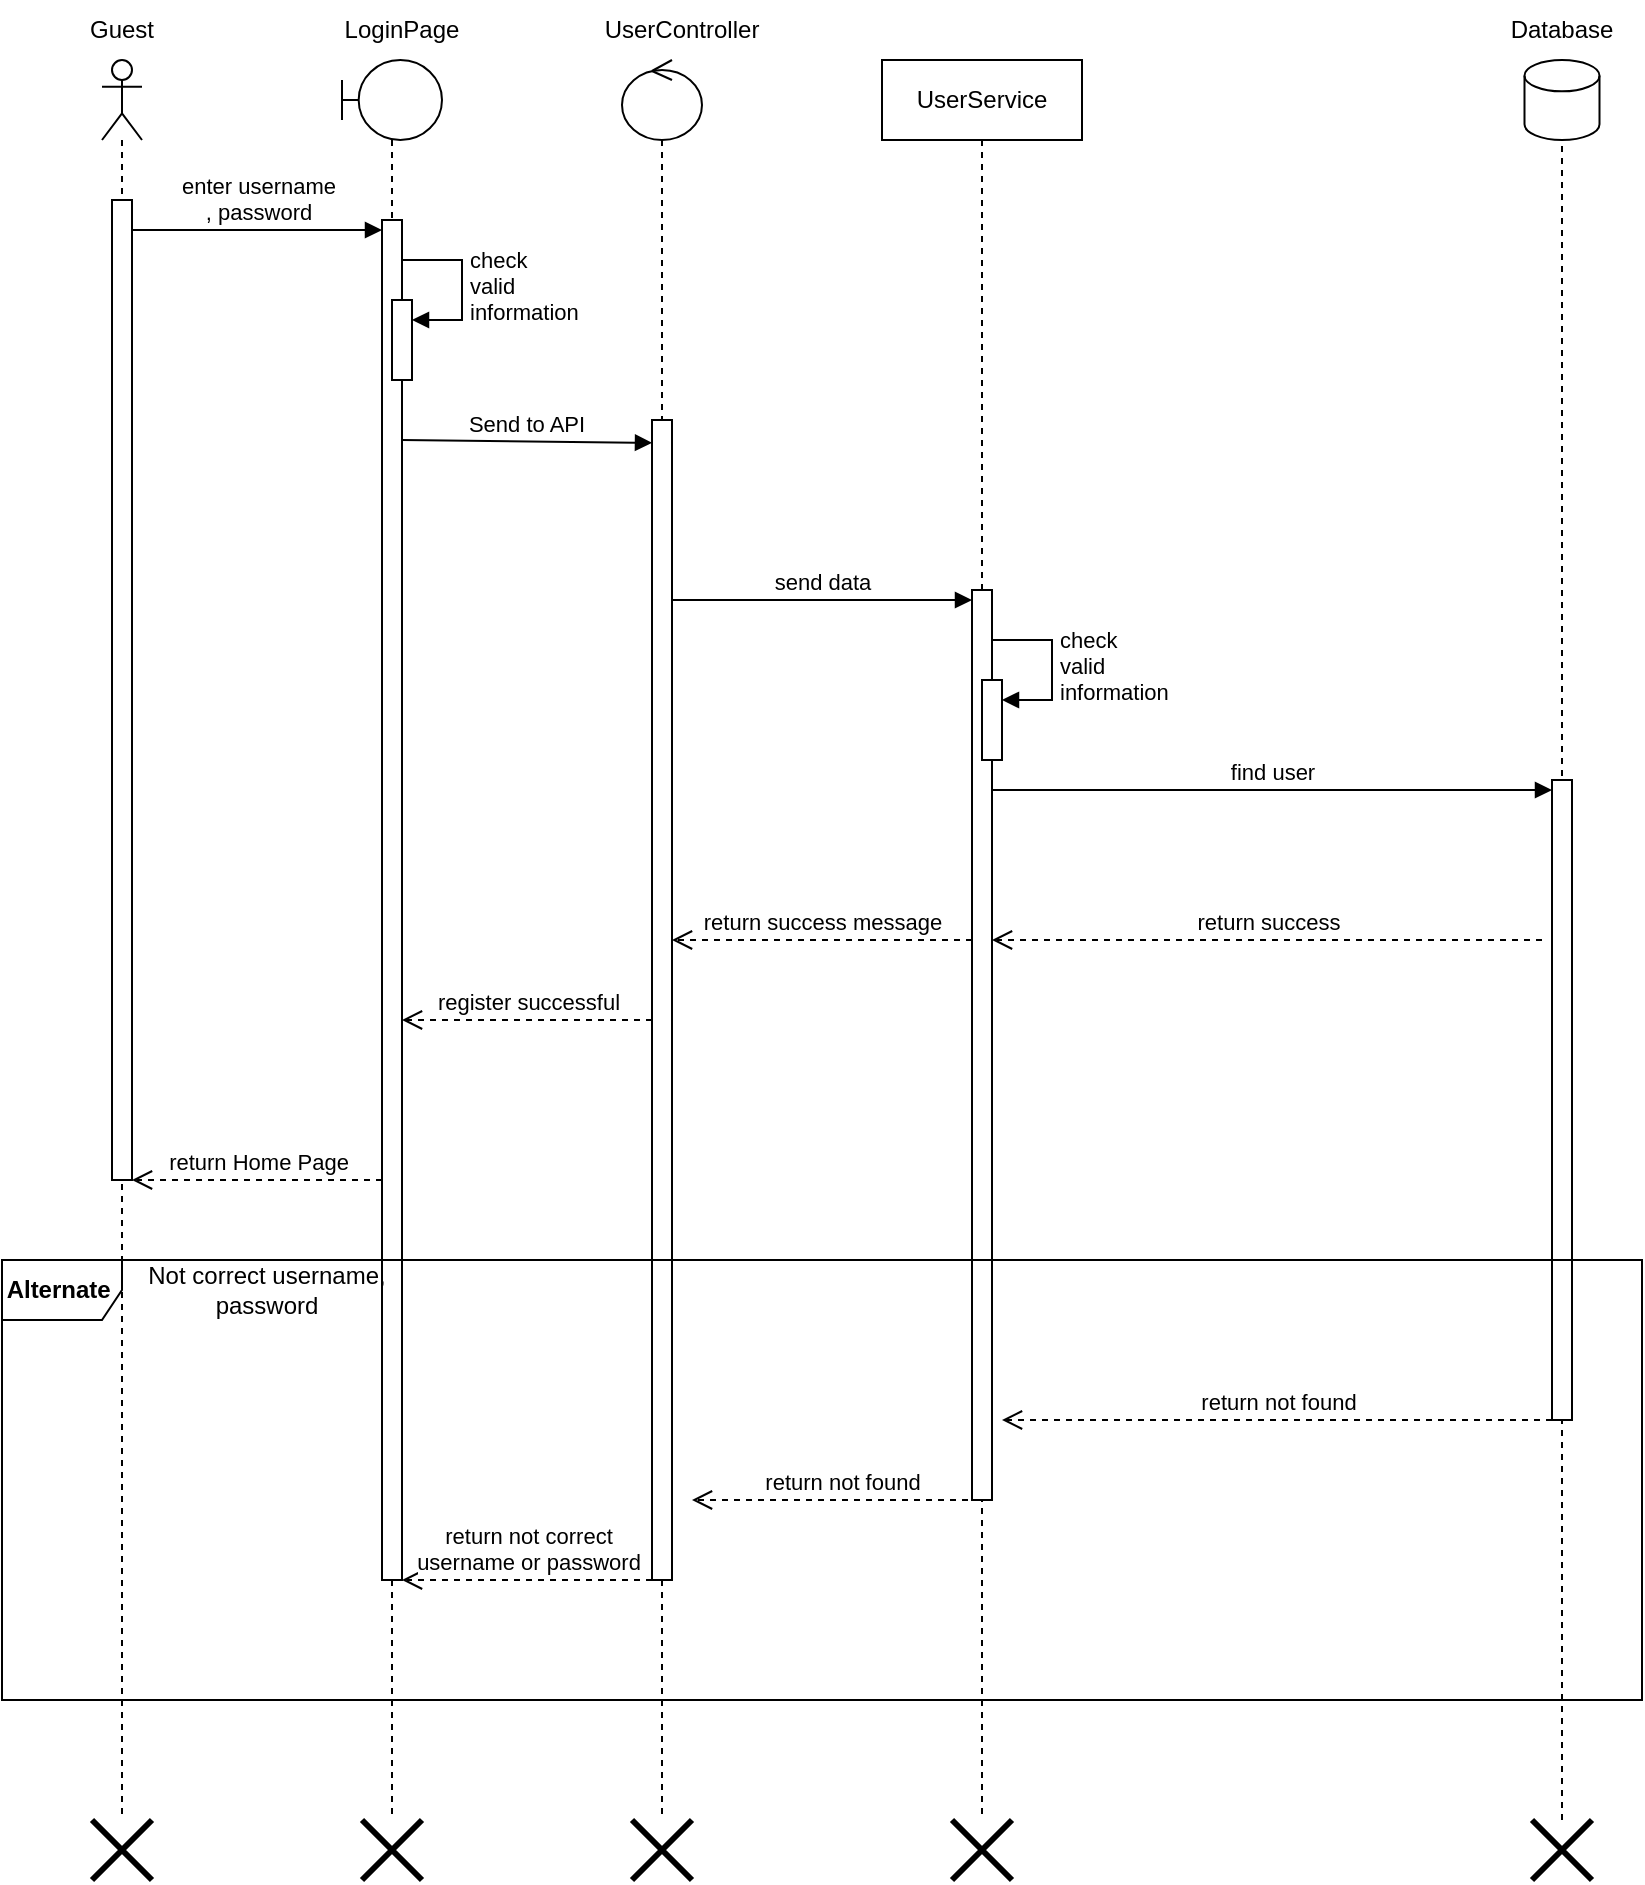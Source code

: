 <mxfile version="22.1.16" type="device">
  <diagram name="Page-1" id="5qPg77KTRrQa-3bE_Wxb">
    <mxGraphModel dx="1050" dy="638" grid="1" gridSize="10" guides="1" tooltips="1" connect="1" arrows="1" fold="1" page="1" pageScale="1" pageWidth="850" pageHeight="1100" background="#ffffff" math="0" shadow="0">
      <root>
        <mxCell id="0" />
        <mxCell id="1" parent="0" />
        <mxCell id="A3MJr2c6K79rPK8wsjj--1" value="" style="shape=umlLifeline;perimeter=lifelinePerimeter;whiteSpace=wrap;html=1;container=1;dropTarget=0;collapsible=0;recursiveResize=0;outlineConnect=0;portConstraint=eastwest;newEdgeStyle={&quot;curved&quot;:0,&quot;rounded&quot;:0};participant=umlActor;" parent="1" vertex="1">
          <mxGeometry x="70" y="80" width="20" height="880" as="geometry" />
        </mxCell>
        <mxCell id="A3MJr2c6K79rPK8wsjj--2" value="" style="html=1;points=[[0,0,0,0,5],[0,1,0,0,-5],[1,0,0,0,5],[1,1,0,0,-5]];perimeter=orthogonalPerimeter;outlineConnect=0;targetShapes=umlLifeline;portConstraint=eastwest;newEdgeStyle={&quot;curved&quot;:0,&quot;rounded&quot;:0};" parent="A3MJr2c6K79rPK8wsjj--1" vertex="1">
          <mxGeometry x="5" y="70" width="10" height="490" as="geometry" />
        </mxCell>
        <mxCell id="A3MJr2c6K79rPK8wsjj--3" value="Guest" style="text;html=1;strokeColor=none;fillColor=none;align=center;verticalAlign=middle;whiteSpace=wrap;rounded=0;" parent="1" vertex="1">
          <mxGeometry x="50" y="50" width="60" height="30" as="geometry" />
        </mxCell>
        <mxCell id="A3MJr2c6K79rPK8wsjj--4" value="" style="shape=umlLifeline;perimeter=lifelinePerimeter;whiteSpace=wrap;html=1;container=1;dropTarget=0;collapsible=0;recursiveResize=0;outlineConnect=0;portConstraint=eastwest;newEdgeStyle={&quot;curved&quot;:0,&quot;rounded&quot;:0};participant=umlBoundary;" parent="1" vertex="1">
          <mxGeometry x="190" y="80" width="50" height="880" as="geometry" />
        </mxCell>
        <mxCell id="A3MJr2c6K79rPK8wsjj--5" value="" style="html=1;points=[[0,0,0,0,5],[0,1,0,0,-5],[1,0,0,0,5],[1,1,0,0,-5]];perimeter=orthogonalPerimeter;outlineConnect=0;targetShapes=umlLifeline;portConstraint=eastwest;newEdgeStyle={&quot;curved&quot;:0,&quot;rounded&quot;:0};" parent="A3MJr2c6K79rPK8wsjj--4" vertex="1">
          <mxGeometry x="20" y="80" width="10" height="680" as="geometry" />
        </mxCell>
        <mxCell id="A3MJr2c6K79rPK8wsjj--6" value="" style="html=1;points=[[0,0,0,0,5],[0,1,0,0,-5],[1,0,0,0,5],[1,1,0,0,-5]];perimeter=orthogonalPerimeter;outlineConnect=0;targetShapes=umlLifeline;portConstraint=eastwest;newEdgeStyle={&quot;curved&quot;:0,&quot;rounded&quot;:0};" parent="A3MJr2c6K79rPK8wsjj--4" vertex="1">
          <mxGeometry x="25" y="120" width="10" height="40" as="geometry" />
        </mxCell>
        <mxCell id="A3MJr2c6K79rPK8wsjj--7" value="check &lt;br&gt;valid &lt;br&gt;information" style="html=1;align=left;spacingLeft=2;endArrow=block;rounded=0;edgeStyle=orthogonalEdgeStyle;curved=0;rounded=0;" parent="A3MJr2c6K79rPK8wsjj--4" target="A3MJr2c6K79rPK8wsjj--6" edge="1">
          <mxGeometry relative="1" as="geometry">
            <mxPoint x="30" y="100" as="sourcePoint" />
            <Array as="points">
              <mxPoint x="60" y="130" />
            </Array>
          </mxGeometry>
        </mxCell>
        <mxCell id="A3MJr2c6K79rPK8wsjj--8" value="LoginPage" style="text;html=1;strokeColor=none;fillColor=none;align=center;verticalAlign=middle;whiteSpace=wrap;rounded=0;" parent="1" vertex="1">
          <mxGeometry x="190" y="50" width="60" height="30" as="geometry" />
        </mxCell>
        <mxCell id="A3MJr2c6K79rPK8wsjj--9" value="enter username&lt;br&gt;, password" style="html=1;verticalAlign=bottom;startArrow=none;endArrow=block;startSize=8;curved=0;rounded=0;entryX=0;entryY=0;entryDx=0;entryDy=5;startFill=0;" parent="1" source="A3MJr2c6K79rPK8wsjj--2" target="A3MJr2c6K79rPK8wsjj--5" edge="1">
          <mxGeometry relative="1" as="geometry">
            <mxPoint x="90" y="165" as="sourcePoint" />
          </mxGeometry>
        </mxCell>
        <mxCell id="A3MJr2c6K79rPK8wsjj--10" value="Send to API" style="html=1;verticalAlign=bottom;startArrow=none;endArrow=block;startSize=8;curved=0;rounded=0;entryX=0;entryY=0.063;entryDx=0;entryDy=0;entryPerimeter=0;startFill=0;" parent="1" edge="1">
          <mxGeometry relative="1" as="geometry">
            <mxPoint x="220" y="270" as="sourcePoint" />
            <mxPoint x="345" y="271.42" as="targetPoint" />
          </mxGeometry>
        </mxCell>
        <mxCell id="A3MJr2c6K79rPK8wsjj--11" value="" style="shape=umlLifeline;perimeter=lifelinePerimeter;whiteSpace=wrap;html=1;container=1;dropTarget=0;collapsible=0;recursiveResize=0;outlineConnect=0;portConstraint=eastwest;newEdgeStyle={&quot;curved&quot;:0,&quot;rounded&quot;:0};participant=umlControl;" parent="1" vertex="1">
          <mxGeometry x="330" y="80" width="40" height="880" as="geometry" />
        </mxCell>
        <mxCell id="A3MJr2c6K79rPK8wsjj--12" value="" style="html=1;points=[[0,0,0,0,5],[0,1,0,0,-5],[1,0,0,0,5],[1,1,0,0,-5]];perimeter=orthogonalPerimeter;outlineConnect=0;targetShapes=umlLifeline;portConstraint=eastwest;newEdgeStyle={&quot;curved&quot;:0,&quot;rounded&quot;:0};" parent="A3MJr2c6K79rPK8wsjj--11" vertex="1">
          <mxGeometry x="15" y="180" width="10" height="580" as="geometry" />
        </mxCell>
        <mxCell id="A3MJr2c6K79rPK8wsjj--15" value="UserController" style="text;html=1;strokeColor=none;fillColor=none;align=center;verticalAlign=middle;whiteSpace=wrap;rounded=0;" parent="1" vertex="1">
          <mxGeometry x="330" y="50" width="60" height="30" as="geometry" />
        </mxCell>
        <mxCell id="A3MJr2c6K79rPK8wsjj--16" value="UserService" style="shape=umlLifeline;perimeter=lifelinePerimeter;whiteSpace=wrap;html=1;container=1;dropTarget=0;collapsible=0;recursiveResize=0;outlineConnect=0;portConstraint=eastwest;newEdgeStyle={&quot;curved&quot;:0,&quot;rounded&quot;:0};" parent="1" vertex="1">
          <mxGeometry x="460" y="80" width="100" height="880" as="geometry" />
        </mxCell>
        <mxCell id="A3MJr2c6K79rPK8wsjj--17" value="" style="html=1;points=[[0,0,0,0,5],[0,1,0,0,-5],[1,0,0,0,5],[1,1,0,0,-5]];perimeter=orthogonalPerimeter;outlineConnect=0;targetShapes=umlLifeline;portConstraint=eastwest;newEdgeStyle={&quot;curved&quot;:0,&quot;rounded&quot;:0};" parent="A3MJr2c6K79rPK8wsjj--16" vertex="1">
          <mxGeometry x="45" y="265" width="10" height="455" as="geometry" />
        </mxCell>
        <mxCell id="A3MJr2c6K79rPK8wsjj--35" value="" style="html=1;points=[[0,0,0,0,5],[0,1,0,0,-5],[1,0,0,0,5],[1,1,0,0,-5]];perimeter=orthogonalPerimeter;outlineConnect=0;targetShapes=umlLifeline;portConstraint=eastwest;newEdgeStyle={&quot;curved&quot;:0,&quot;rounded&quot;:0};" parent="A3MJr2c6K79rPK8wsjj--16" vertex="1">
          <mxGeometry x="50" y="310" width="10" height="40" as="geometry" />
        </mxCell>
        <mxCell id="A3MJr2c6K79rPK8wsjj--36" value="check &lt;br&gt;valid &lt;br&gt;information" style="html=1;align=left;spacingLeft=2;endArrow=block;rounded=0;edgeStyle=orthogonalEdgeStyle;curved=0;rounded=0;" parent="A3MJr2c6K79rPK8wsjj--16" target="A3MJr2c6K79rPK8wsjj--35" edge="1">
          <mxGeometry relative="1" as="geometry">
            <mxPoint x="55" y="290" as="sourcePoint" />
            <Array as="points">
              <mxPoint x="85" y="320" />
            </Array>
          </mxGeometry>
        </mxCell>
        <mxCell id="A3MJr2c6K79rPK8wsjj--18" value="send data" style="html=1;verticalAlign=bottom;startArrow=none;endArrow=block;startSize=8;curved=0;rounded=0;entryX=0;entryY=0;entryDx=0;entryDy=5;startFill=0;" parent="1" source="A3MJr2c6K79rPK8wsjj--12" target="A3MJr2c6K79rPK8wsjj--17" edge="1">
          <mxGeometry relative="1" as="geometry">
            <mxPoint x="435" y="350" as="sourcePoint" />
          </mxGeometry>
        </mxCell>
        <mxCell id="A3MJr2c6K79rPK8wsjj--23" value="" style="shape=cylinder3;whiteSpace=wrap;html=1;boundedLbl=1;backgroundOutline=1;size=7.833;" parent="1" vertex="1">
          <mxGeometry x="781.25" y="80" width="37.5" height="40" as="geometry" />
        </mxCell>
        <mxCell id="A3MJr2c6K79rPK8wsjj--24" value="" style="endArrow=none;dashed=1;html=1;rounded=0;entryX=0.5;entryY=1;entryDx=0;entryDy=0;entryPerimeter=0;" parent="1" source="A3MJr2c6K79rPK8wsjj--33" target="A3MJr2c6K79rPK8wsjj--23" edge="1">
          <mxGeometry width="50" height="50" relative="1" as="geometry">
            <mxPoint x="800" y="640" as="sourcePoint" />
            <mxPoint x="541.25" y="40" as="targetPoint" />
          </mxGeometry>
        </mxCell>
        <mxCell id="A3MJr2c6K79rPK8wsjj--25" value="Database" style="text;html=1;strokeColor=none;fillColor=none;align=center;verticalAlign=middle;whiteSpace=wrap;rounded=0;" parent="1" vertex="1">
          <mxGeometry x="770" y="50" width="60" height="30" as="geometry" />
        </mxCell>
        <mxCell id="A3MJr2c6K79rPK8wsjj--26" value="" style="html=1;points=[[0,0,0,0,5],[0,1,0,0,-5],[1,0,0,0,5],[1,1,0,0,-5]];perimeter=orthogonalPerimeter;outlineConnect=0;targetShapes=umlLifeline;portConstraint=eastwest;newEdgeStyle={&quot;curved&quot;:0,&quot;rounded&quot;:0};" parent="1" vertex="1">
          <mxGeometry x="795" y="440" width="10" height="320" as="geometry" />
        </mxCell>
        <mxCell id="A3MJr2c6K79rPK8wsjj--27" value="find user" style="html=1;verticalAlign=bottom;endArrow=block;curved=0;rounded=0;entryX=0;entryY=0;entryDx=0;entryDy=5;" parent="1" source="A3MJr2c6K79rPK8wsjj--17" target="A3MJr2c6K79rPK8wsjj--26" edge="1">
          <mxGeometry relative="1" as="geometry">
            <mxPoint x="665" y="445" as="sourcePoint" />
          </mxGeometry>
        </mxCell>
        <mxCell id="A3MJr2c6K79rPK8wsjj--28" value="return success" style="html=1;verticalAlign=bottom;endArrow=open;dashed=1;endSize=8;curved=0;rounded=0;" parent="1" target="A3MJr2c6K79rPK8wsjj--17" edge="1">
          <mxGeometry relative="1" as="geometry">
            <mxPoint x="665" y="500" as="targetPoint" />
            <mxPoint x="790" y="520" as="sourcePoint" />
          </mxGeometry>
        </mxCell>
        <mxCell id="A3MJr2c6K79rPK8wsjj--30" value="return success message" style="html=1;verticalAlign=bottom;endArrow=open;dashed=1;endSize=8;curved=0;rounded=0;" parent="1" edge="1">
          <mxGeometry relative="1" as="geometry">
            <mxPoint x="355" y="520" as="targetPoint" />
            <mxPoint x="505" y="520" as="sourcePoint" />
          </mxGeometry>
        </mxCell>
        <mxCell id="A3MJr2c6K79rPK8wsjj--31" value="register successful" style="html=1;verticalAlign=bottom;endArrow=open;dashed=1;endSize=8;curved=0;rounded=0;" parent="1" source="A3MJr2c6K79rPK8wsjj--12" edge="1">
          <mxGeometry relative="1" as="geometry">
            <mxPoint x="220" y="560" as="targetPoint" />
            <mxPoint x="370" y="560" as="sourcePoint" />
          </mxGeometry>
        </mxCell>
        <mxCell id="A3MJr2c6K79rPK8wsjj--32" value="return Home Page" style="html=1;verticalAlign=bottom;endArrow=open;dashed=1;endSize=8;curved=0;rounded=0;" parent="1" target="A3MJr2c6K79rPK8wsjj--2" edge="1">
          <mxGeometry relative="1" as="geometry">
            <mxPoint x="210" y="640" as="sourcePoint" />
            <mxPoint x="100" y="640" as="targetPoint" />
          </mxGeometry>
        </mxCell>
        <mxCell id="A3MJr2c6K79rPK8wsjj--33" value="" style="shape=umlDestroy;whiteSpace=wrap;html=1;strokeWidth=3;targetShapes=umlLifeline;" parent="1" vertex="1">
          <mxGeometry x="785" y="960" width="30" height="30" as="geometry" />
        </mxCell>
        <mxCell id="A3MJr2c6K79rPK8wsjj--37" value="" style="shape=umlDestroy;whiteSpace=wrap;html=1;strokeWidth=3;targetShapes=umlLifeline;" parent="1" vertex="1">
          <mxGeometry x="495" y="960" width="30" height="30" as="geometry" />
        </mxCell>
        <mxCell id="A3MJr2c6K79rPK8wsjj--38" value="" style="shape=umlDestroy;whiteSpace=wrap;html=1;strokeWidth=3;targetShapes=umlLifeline;" parent="1" vertex="1">
          <mxGeometry x="335" y="960" width="30" height="30" as="geometry" />
        </mxCell>
        <mxCell id="A3MJr2c6K79rPK8wsjj--39" value="" style="shape=umlDestroy;whiteSpace=wrap;html=1;strokeWidth=3;targetShapes=umlLifeline;" parent="1" vertex="1">
          <mxGeometry x="200" y="960" width="30" height="30" as="geometry" />
        </mxCell>
        <mxCell id="A3MJr2c6K79rPK8wsjj--40" value="" style="shape=umlDestroy;whiteSpace=wrap;html=1;strokeWidth=3;targetShapes=umlLifeline;" parent="1" vertex="1">
          <mxGeometry x="65" y="960" width="30" height="30" as="geometry" />
        </mxCell>
        <mxCell id="A3MJr2c6K79rPK8wsjj--41" value="return not found" style="html=1;verticalAlign=bottom;endArrow=open;dashed=1;endSize=8;curved=0;rounded=0;" parent="1" edge="1">
          <mxGeometry relative="1" as="geometry">
            <mxPoint x="520" y="760" as="targetPoint" />
            <mxPoint x="795" y="760" as="sourcePoint" />
          </mxGeometry>
        </mxCell>
        <mxCell id="A3MJr2c6K79rPK8wsjj--42" value="return not found" style="html=1;verticalAlign=bottom;endArrow=open;dashed=1;endSize=8;curved=0;rounded=0;" parent="1" edge="1">
          <mxGeometry relative="1" as="geometry">
            <mxPoint x="365" y="800" as="targetPoint" />
            <mxPoint x="515" y="800" as="sourcePoint" />
          </mxGeometry>
        </mxCell>
        <mxCell id="A3MJr2c6K79rPK8wsjj--44" value="return not correct &lt;br&gt;username or password" style="html=1;verticalAlign=bottom;endArrow=open;dashed=1;endSize=8;curved=0;rounded=0;" parent="1" edge="1">
          <mxGeometry relative="1" as="geometry">
            <mxPoint x="220" y="840" as="targetPoint" />
            <mxPoint x="345" y="840" as="sourcePoint" />
          </mxGeometry>
        </mxCell>
        <mxCell id="A3MJr2c6K79rPK8wsjj--45" value="&lt;b&gt;Alternate&amp;nbsp;&lt;/b&gt;" style="shape=umlFrame;whiteSpace=wrap;html=1;pointerEvents=0;" parent="1" vertex="1">
          <mxGeometry x="20" y="680" width="820" height="220" as="geometry" />
        </mxCell>
        <mxCell id="A3MJr2c6K79rPK8wsjj--46" value="Not correct username, password" style="text;html=1;strokeColor=none;fillColor=none;align=center;verticalAlign=middle;whiteSpace=wrap;rounded=0;" parent="1" vertex="1">
          <mxGeometry x="85" y="680" width="135" height="30" as="geometry" />
        </mxCell>
      </root>
    </mxGraphModel>
  </diagram>
</mxfile>
